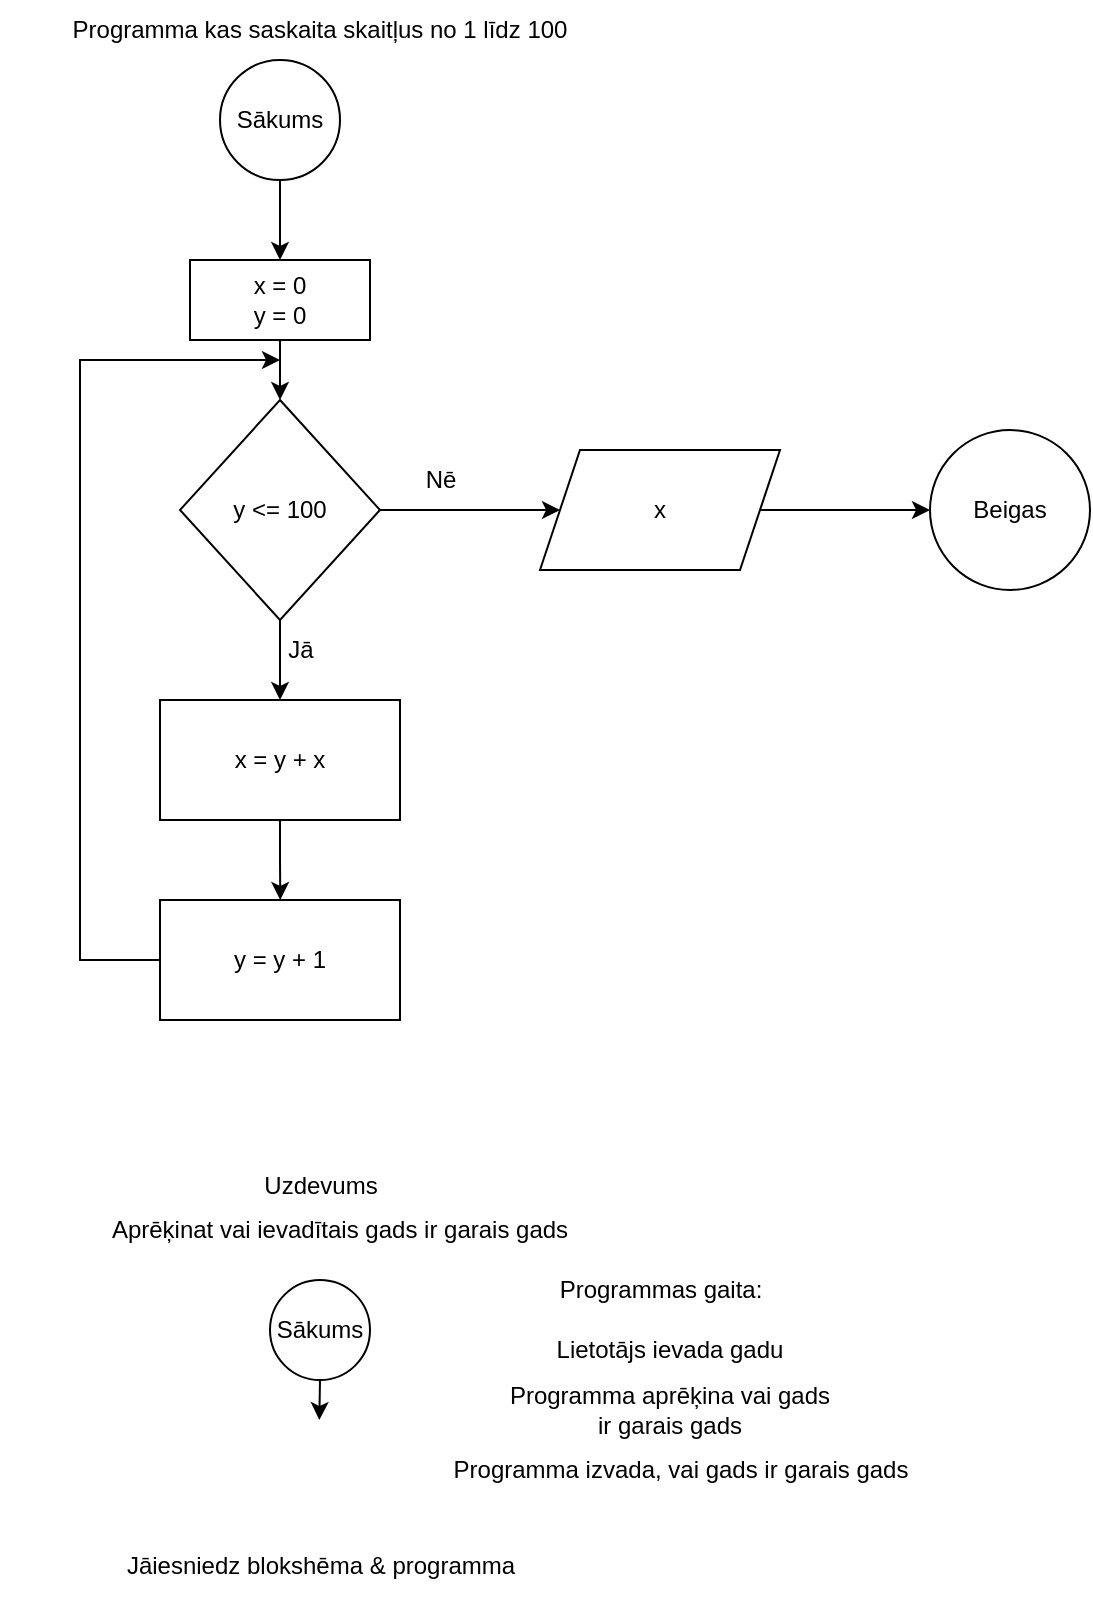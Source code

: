 <mxfile version="22.0.4" type="device">
  <diagram name="Page-1" id="dr1M956f1EY3AUjg7c7D">
    <mxGraphModel dx="649" dy="270" grid="1" gridSize="10" guides="1" tooltips="1" connect="1" arrows="1" fold="1" page="1" pageScale="1" pageWidth="850" pageHeight="1100" math="0" shadow="0">
      <root>
        <mxCell id="0" />
        <mxCell id="1" parent="0" />
        <mxCell id="DoZ7O2RC09YMkObxaoMz-1" value="Programma kas saskaita skaitļus no 1 līdz 100" style="text;html=1;strokeColor=none;fillColor=none;align=center;verticalAlign=middle;whiteSpace=wrap;rounded=0;" vertex="1" parent="1">
          <mxGeometry x="40" y="10" width="320" height="30" as="geometry" />
        </mxCell>
        <mxCell id="DoZ7O2RC09YMkObxaoMz-2" value="Sākums" style="ellipse;whiteSpace=wrap;html=1;" vertex="1" parent="1">
          <mxGeometry x="150" y="40" width="60" height="60" as="geometry" />
        </mxCell>
        <mxCell id="DoZ7O2RC09YMkObxaoMz-4" style="edgeStyle=orthogonalEdgeStyle;rounded=0;orthogonalLoop=1;jettySize=auto;html=1;exitX=0.5;exitY=1;exitDx=0;exitDy=0;" edge="1" parent="1" source="DoZ7O2RC09YMkObxaoMz-2">
          <mxGeometry relative="1" as="geometry">
            <mxPoint x="180" y="140" as="targetPoint" />
          </mxGeometry>
        </mxCell>
        <mxCell id="DoZ7O2RC09YMkObxaoMz-7" style="edgeStyle=orthogonalEdgeStyle;rounded=0;orthogonalLoop=1;jettySize=auto;html=1;exitX=0.5;exitY=1;exitDx=0;exitDy=0;entryX=0.5;entryY=0;entryDx=0;entryDy=0;" edge="1" parent="1" source="DoZ7O2RC09YMkObxaoMz-5" target="DoZ7O2RC09YMkObxaoMz-6">
          <mxGeometry relative="1" as="geometry" />
        </mxCell>
        <mxCell id="DoZ7O2RC09YMkObxaoMz-5" value="&lt;div&gt;x = 0&lt;/div&gt;&lt;div&gt;y = 0&lt;br&gt;&lt;/div&gt;" style="rounded=0;whiteSpace=wrap;html=1;" vertex="1" parent="1">
          <mxGeometry x="135" y="140" width="90" height="40" as="geometry" />
        </mxCell>
        <mxCell id="DoZ7O2RC09YMkObxaoMz-14" style="edgeStyle=orthogonalEdgeStyle;rounded=0;orthogonalLoop=1;jettySize=auto;html=1;exitX=1;exitY=0.5;exitDx=0;exitDy=0;entryX=0;entryY=0.5;entryDx=0;entryDy=0;" edge="1" parent="1" source="DoZ7O2RC09YMkObxaoMz-6" target="DoZ7O2RC09YMkObxaoMz-17">
          <mxGeometry relative="1" as="geometry">
            <mxPoint x="370" y="265.286" as="targetPoint" />
          </mxGeometry>
        </mxCell>
        <mxCell id="DoZ7O2RC09YMkObxaoMz-6" value="y &amp;lt;= 100" style="rhombus;whiteSpace=wrap;html=1;" vertex="1" parent="1">
          <mxGeometry x="130" y="210" width="100" height="110" as="geometry" />
        </mxCell>
        <mxCell id="DoZ7O2RC09YMkObxaoMz-10" style="edgeStyle=orthogonalEdgeStyle;rounded=0;orthogonalLoop=1;jettySize=auto;html=1;exitX=0.5;exitY=1;exitDx=0;exitDy=0;" edge="1" parent="1" source="DoZ7O2RC09YMkObxaoMz-8">
          <mxGeometry relative="1" as="geometry">
            <mxPoint x="180.143" y="460" as="targetPoint" />
          </mxGeometry>
        </mxCell>
        <mxCell id="DoZ7O2RC09YMkObxaoMz-8" value="x = y + x" style="rounded=0;whiteSpace=wrap;html=1;" vertex="1" parent="1">
          <mxGeometry x="120" y="360" width="120" height="60" as="geometry" />
        </mxCell>
        <mxCell id="DoZ7O2RC09YMkObxaoMz-9" style="edgeStyle=orthogonalEdgeStyle;rounded=0;orthogonalLoop=1;jettySize=auto;html=1;exitX=0.5;exitY=1;exitDx=0;exitDy=0;" edge="1" parent="1" source="DoZ7O2RC09YMkObxaoMz-6">
          <mxGeometry relative="1" as="geometry">
            <mxPoint x="180" y="360" as="targetPoint" />
          </mxGeometry>
        </mxCell>
        <mxCell id="DoZ7O2RC09YMkObxaoMz-13" style="edgeStyle=orthogonalEdgeStyle;rounded=0;orthogonalLoop=1;jettySize=auto;html=1;exitX=0;exitY=0.5;exitDx=0;exitDy=0;" edge="1" parent="1" source="DoZ7O2RC09YMkObxaoMz-11">
          <mxGeometry relative="1" as="geometry">
            <mxPoint x="180" y="190" as="targetPoint" />
            <mxPoint x="110" y="490" as="sourcePoint" />
            <Array as="points">
              <mxPoint x="80" y="490" />
              <mxPoint x="80" y="190" />
            </Array>
          </mxGeometry>
        </mxCell>
        <mxCell id="DoZ7O2RC09YMkObxaoMz-11" value="y = y + 1" style="rounded=0;whiteSpace=wrap;html=1;" vertex="1" parent="1">
          <mxGeometry x="120" y="460" width="120" height="60" as="geometry" />
        </mxCell>
        <mxCell id="DoZ7O2RC09YMkObxaoMz-12" value="Jā" style="text;html=1;align=center;verticalAlign=middle;resizable=0;points=[];autosize=1;strokeColor=none;fillColor=none;" vertex="1" parent="1">
          <mxGeometry x="170" y="320" width="40" height="30" as="geometry" />
        </mxCell>
        <mxCell id="DoZ7O2RC09YMkObxaoMz-15" value="Nē" style="text;html=1;align=center;verticalAlign=middle;resizable=0;points=[];autosize=1;strokeColor=none;fillColor=none;" vertex="1" parent="1">
          <mxGeometry x="240" y="235" width="40" height="30" as="geometry" />
        </mxCell>
        <mxCell id="DoZ7O2RC09YMkObxaoMz-19" style="edgeStyle=orthogonalEdgeStyle;rounded=0;orthogonalLoop=1;jettySize=auto;html=1;exitX=1;exitY=0.5;exitDx=0;exitDy=0;entryX=0;entryY=0.5;entryDx=0;entryDy=0;" edge="1" parent="1" source="DoZ7O2RC09YMkObxaoMz-17" target="DoZ7O2RC09YMkObxaoMz-18">
          <mxGeometry relative="1" as="geometry" />
        </mxCell>
        <mxCell id="DoZ7O2RC09YMkObxaoMz-17" value="x" style="shape=parallelogram;perimeter=parallelogramPerimeter;whiteSpace=wrap;html=1;fixedSize=1;" vertex="1" parent="1">
          <mxGeometry x="310" y="235" width="120" height="60" as="geometry" />
        </mxCell>
        <mxCell id="DoZ7O2RC09YMkObxaoMz-18" value="Beigas" style="ellipse;whiteSpace=wrap;html=1;aspect=fixed;" vertex="1" parent="1">
          <mxGeometry x="505" y="225" width="80" height="80" as="geometry" />
        </mxCell>
        <mxCell id="DoZ7O2RC09YMkObxaoMz-20" value="Aprēķinat vai ievadītais gads ir garais gads" style="text;html=1;strokeColor=none;fillColor=none;align=center;verticalAlign=middle;whiteSpace=wrap;rounded=0;" vertex="1" parent="1">
          <mxGeometry x="80" y="610" width="260" height="30" as="geometry" />
        </mxCell>
        <mxCell id="DoZ7O2RC09YMkObxaoMz-25" style="edgeStyle=orthogonalEdgeStyle;rounded=0;orthogonalLoop=1;jettySize=auto;html=1;exitX=0.5;exitY=1;exitDx=0;exitDy=0;" edge="1" parent="1" source="DoZ7O2RC09YMkObxaoMz-21">
          <mxGeometry relative="1" as="geometry">
            <mxPoint x="199.667" y="720" as="targetPoint" />
          </mxGeometry>
        </mxCell>
        <mxCell id="DoZ7O2RC09YMkObxaoMz-21" value="Sākums" style="ellipse;whiteSpace=wrap;html=1;aspect=fixed;" vertex="1" parent="1">
          <mxGeometry x="175" y="650" width="50" height="50" as="geometry" />
        </mxCell>
        <mxCell id="DoZ7O2RC09YMkObxaoMz-27" value="Lietotājs ievada gadu" style="text;html=1;strokeColor=none;fillColor=none;align=center;verticalAlign=middle;whiteSpace=wrap;rounded=0;" vertex="1" parent="1">
          <mxGeometry x="290" y="670" width="170" height="30" as="geometry" />
        </mxCell>
        <mxCell id="DoZ7O2RC09YMkObxaoMz-28" value="Programma aprēķina vai gads ir garais gads" style="text;html=1;strokeColor=none;fillColor=none;align=center;verticalAlign=middle;whiteSpace=wrap;rounded=0;" vertex="1" parent="1">
          <mxGeometry x="290" y="700" width="170" height="30" as="geometry" />
        </mxCell>
        <mxCell id="DoZ7O2RC09YMkObxaoMz-29" value="Programma izvada, vai gads ir garais gads" style="text;html=1;align=center;verticalAlign=middle;resizable=0;points=[];autosize=1;strokeColor=none;fillColor=none;" vertex="1" parent="1">
          <mxGeometry x="255" y="730" width="250" height="30" as="geometry" />
        </mxCell>
        <mxCell id="DoZ7O2RC09YMkObxaoMz-30" value="Jāiesniedz blokshēma &amp;amp; programma" style="text;html=1;align=center;verticalAlign=middle;resizable=0;points=[];autosize=1;strokeColor=none;fillColor=none;" vertex="1" parent="1">
          <mxGeometry x="90" y="778" width="220" height="30" as="geometry" />
        </mxCell>
        <mxCell id="DoZ7O2RC09YMkObxaoMz-31" value="Programmas gaita:" style="text;html=1;align=center;verticalAlign=middle;resizable=0;points=[];autosize=1;strokeColor=none;fillColor=none;" vertex="1" parent="1">
          <mxGeometry x="310" y="640" width="120" height="30" as="geometry" />
        </mxCell>
        <mxCell id="DoZ7O2RC09YMkObxaoMz-32" value="Uzdevums" style="text;html=1;align=center;verticalAlign=middle;resizable=0;points=[];autosize=1;strokeColor=none;fillColor=none;" vertex="1" parent="1">
          <mxGeometry x="160" y="588" width="80" height="30" as="geometry" />
        </mxCell>
      </root>
    </mxGraphModel>
  </diagram>
</mxfile>
